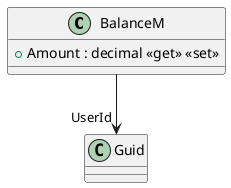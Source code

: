 @startuml
class BalanceM {
    + Amount : decimal <<get>> <<set>>
}
BalanceM --> "UserId" Guid
@enduml
